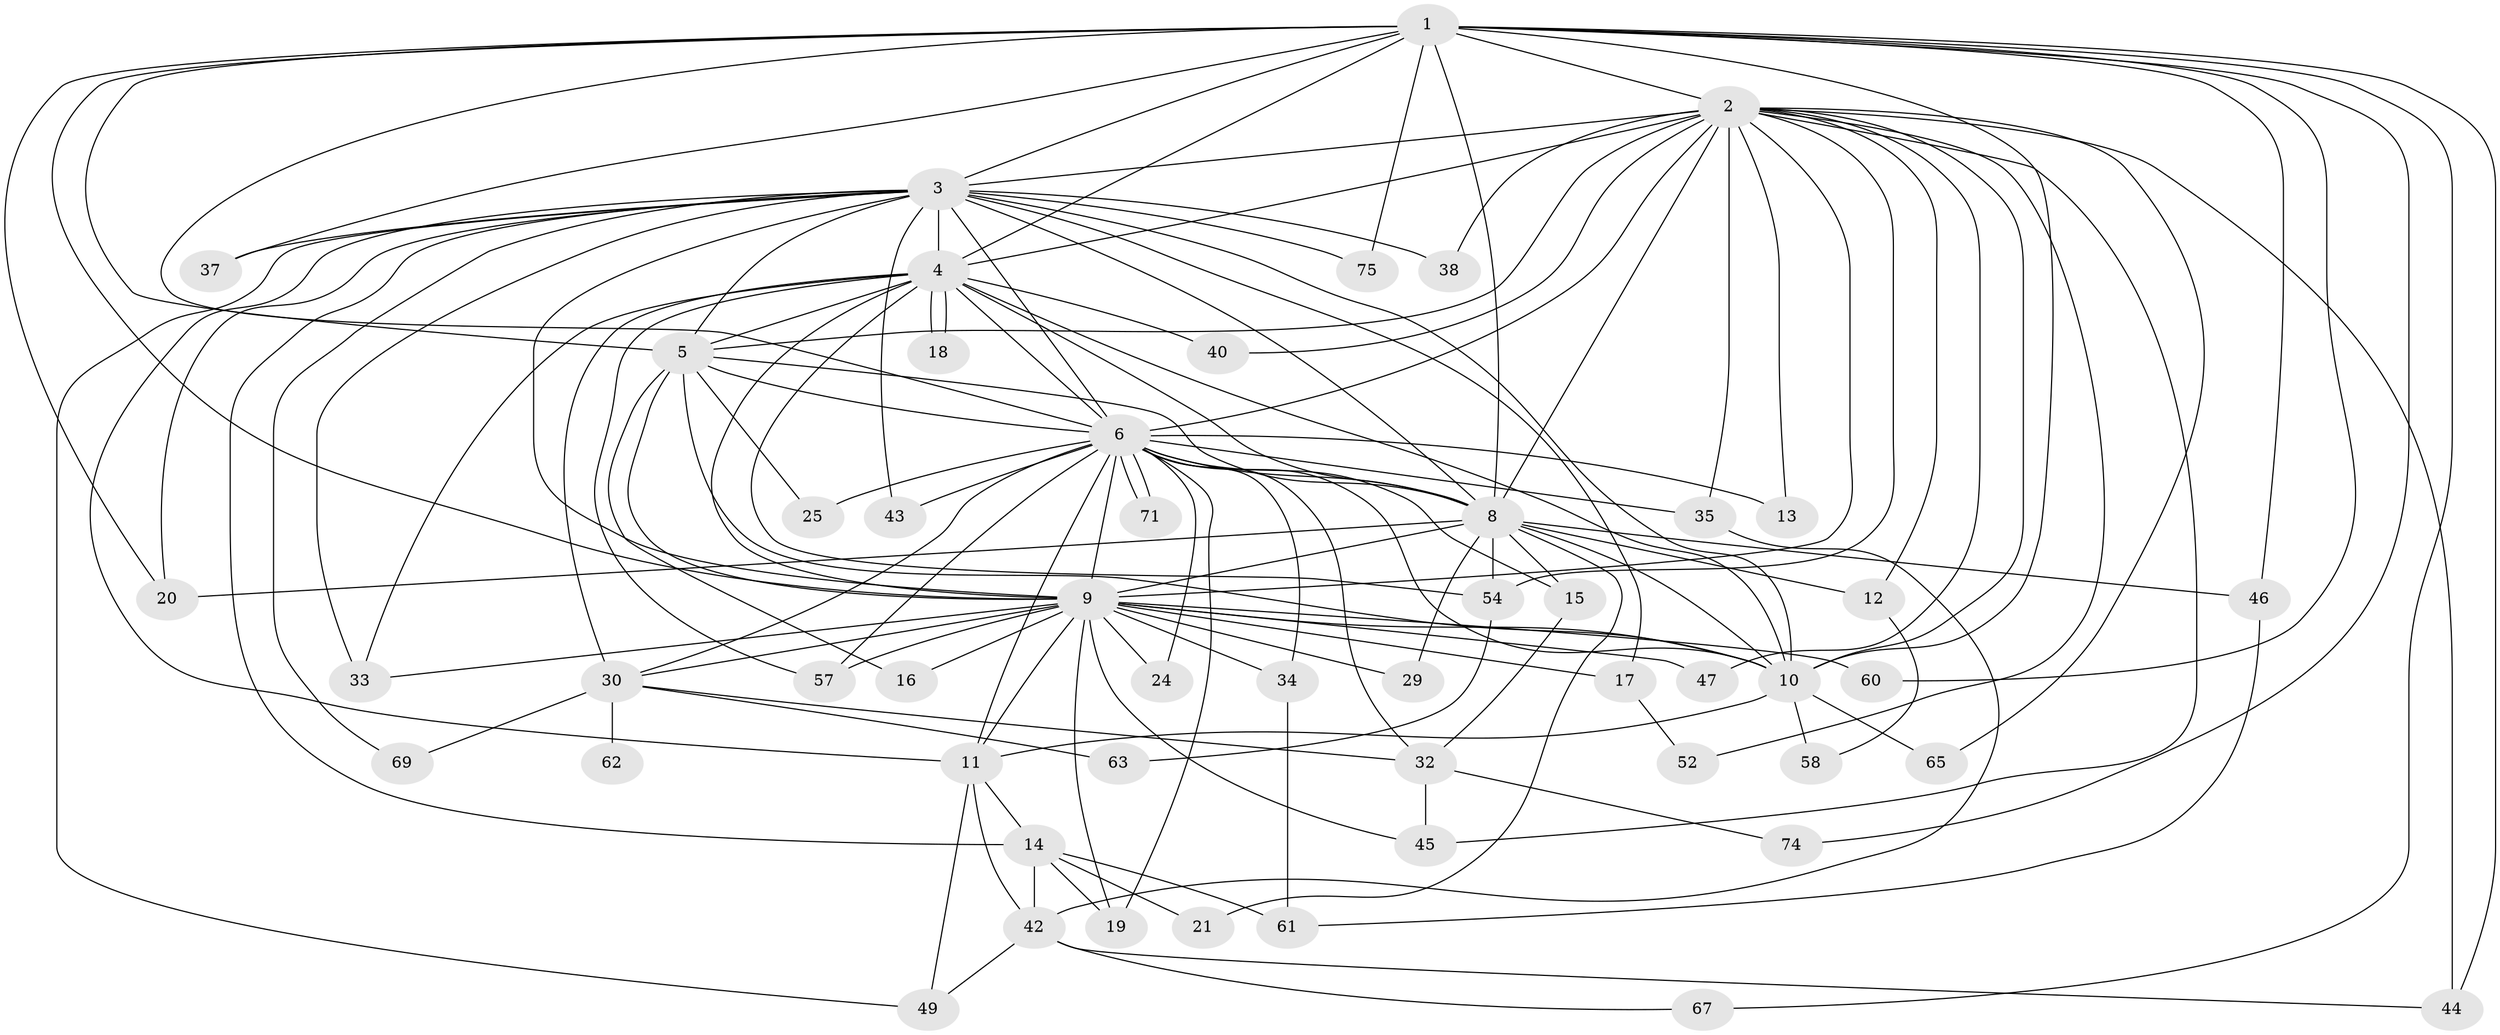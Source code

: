 // original degree distribution, {19: 0.013333333333333334, 18: 0.013333333333333334, 17: 0.04, 13: 0.02666666666666667, 24: 0.02666666666666667, 12: 0.013333333333333334, 6: 0.04, 3: 0.26666666666666666, 2: 0.49333333333333335, 4: 0.04, 5: 0.013333333333333334, 7: 0.013333333333333334}
// Generated by graph-tools (version 1.1) at 2025/11/02/27/25 16:11:02]
// undirected, 52 vertices, 135 edges
graph export_dot {
graph [start="1"]
  node [color=gray90,style=filled];
  1 [super="+28"];
  2 [super="+22"];
  3 [super="+7"];
  4 [super="+70"];
  5 [super="+27"];
  6 [super="+23"];
  8 [super="+55"];
  9 [super="+68"];
  10 [super="+26"];
  11 [super="+31"];
  12;
  13;
  14;
  15 [super="+39"];
  16;
  17;
  18;
  19 [super="+41"];
  20 [super="+36"];
  21;
  24;
  25;
  29;
  30 [super="+53"];
  32 [super="+73"];
  33 [super="+48"];
  34;
  35 [super="+72"];
  37 [super="+59"];
  38;
  40;
  42 [super="+51"];
  43;
  44;
  45 [super="+50"];
  46 [super="+64"];
  47;
  49 [super="+56"];
  52;
  54 [super="+66"];
  57;
  58;
  60;
  61;
  62;
  63;
  65;
  67;
  69;
  71;
  74;
  75;
  1 -- 2;
  1 -- 3 [weight=2];
  1 -- 4;
  1 -- 5;
  1 -- 6;
  1 -- 8 [weight=2];
  1 -- 9;
  1 -- 10;
  1 -- 44;
  1 -- 46;
  1 -- 60;
  1 -- 67;
  1 -- 74;
  1 -- 75;
  1 -- 37;
  1 -- 20;
  2 -- 3 [weight=2];
  2 -- 4;
  2 -- 5 [weight=2];
  2 -- 6;
  2 -- 8;
  2 -- 9;
  2 -- 10;
  2 -- 12;
  2 -- 13;
  2 -- 35;
  2 -- 38;
  2 -- 40;
  2 -- 44;
  2 -- 47;
  2 -- 65;
  2 -- 52;
  2 -- 45;
  2 -- 54;
  3 -- 4 [weight=2];
  3 -- 5 [weight=2];
  3 -- 6 [weight=2];
  3 -- 8 [weight=2];
  3 -- 9 [weight=2];
  3 -- 10 [weight=2];
  3 -- 17;
  3 -- 33;
  3 -- 37 [weight=2];
  3 -- 38;
  3 -- 43;
  3 -- 75;
  3 -- 69;
  3 -- 14;
  3 -- 20;
  3 -- 11;
  3 -- 49;
  4 -- 5;
  4 -- 6;
  4 -- 8;
  4 -- 9 [weight=2];
  4 -- 10;
  4 -- 18;
  4 -- 18;
  4 -- 40;
  4 -- 54;
  4 -- 57;
  4 -- 33;
  4 -- 30;
  5 -- 6;
  5 -- 8;
  5 -- 9 [weight=2];
  5 -- 10;
  5 -- 16;
  5 -- 25;
  6 -- 8;
  6 -- 9;
  6 -- 10 [weight=2];
  6 -- 11;
  6 -- 13;
  6 -- 15 [weight=2];
  6 -- 19;
  6 -- 24;
  6 -- 25;
  6 -- 30;
  6 -- 32;
  6 -- 34;
  6 -- 35;
  6 -- 43;
  6 -- 57;
  6 -- 71;
  6 -- 71;
  8 -- 9;
  8 -- 10;
  8 -- 12;
  8 -- 15;
  8 -- 20;
  8 -- 21;
  8 -- 29;
  8 -- 46;
  8 -- 54;
  9 -- 10;
  9 -- 11;
  9 -- 16;
  9 -- 17;
  9 -- 24;
  9 -- 29;
  9 -- 30;
  9 -- 33;
  9 -- 34;
  9 -- 47;
  9 -- 57;
  9 -- 60;
  9 -- 45;
  9 -- 19;
  10 -- 65;
  10 -- 11;
  10 -- 58;
  11 -- 14;
  11 -- 42;
  11 -- 49;
  12 -- 58;
  14 -- 19;
  14 -- 21;
  14 -- 42;
  14 -- 61;
  15 -- 32;
  17 -- 52;
  30 -- 62 [weight=2];
  30 -- 63;
  30 -- 69;
  30 -- 32;
  32 -- 45;
  32 -- 74;
  34 -- 61;
  35 -- 42;
  42 -- 49;
  42 -- 67;
  42 -- 44;
  46 -- 61;
  54 -- 63;
}
